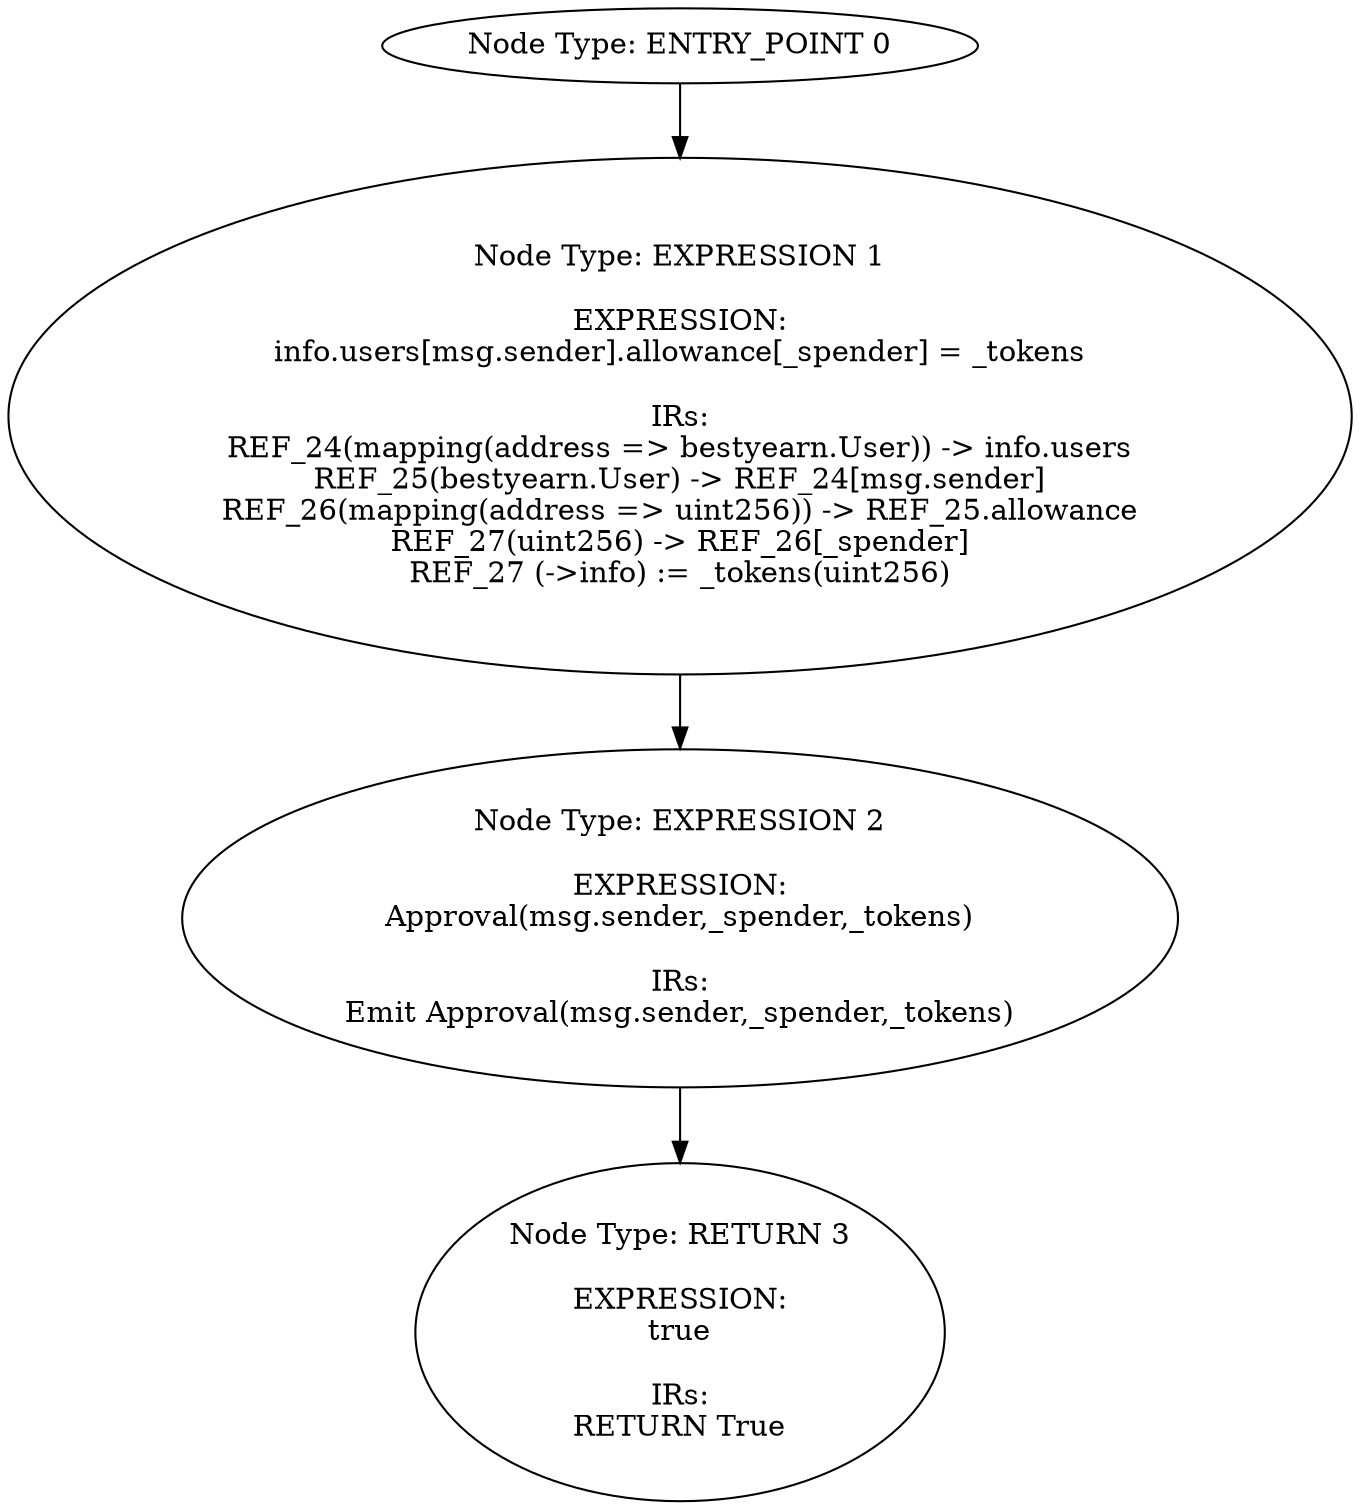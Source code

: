 digraph{
0[label="Node Type: ENTRY_POINT 0
"];
0->1;
1[label="Node Type: EXPRESSION 1

EXPRESSION:
info.users[msg.sender].allowance[_spender] = _tokens

IRs:
REF_24(mapping(address => bestyearn.User)) -> info.users
REF_25(bestyearn.User) -> REF_24[msg.sender]
REF_26(mapping(address => uint256)) -> REF_25.allowance
REF_27(uint256) -> REF_26[_spender]
REF_27 (->info) := _tokens(uint256)"];
1->2;
2[label="Node Type: EXPRESSION 2

EXPRESSION:
Approval(msg.sender,_spender,_tokens)

IRs:
Emit Approval(msg.sender,_spender,_tokens)"];
2->3;
3[label="Node Type: RETURN 3

EXPRESSION:
true

IRs:
RETURN True"];
}

